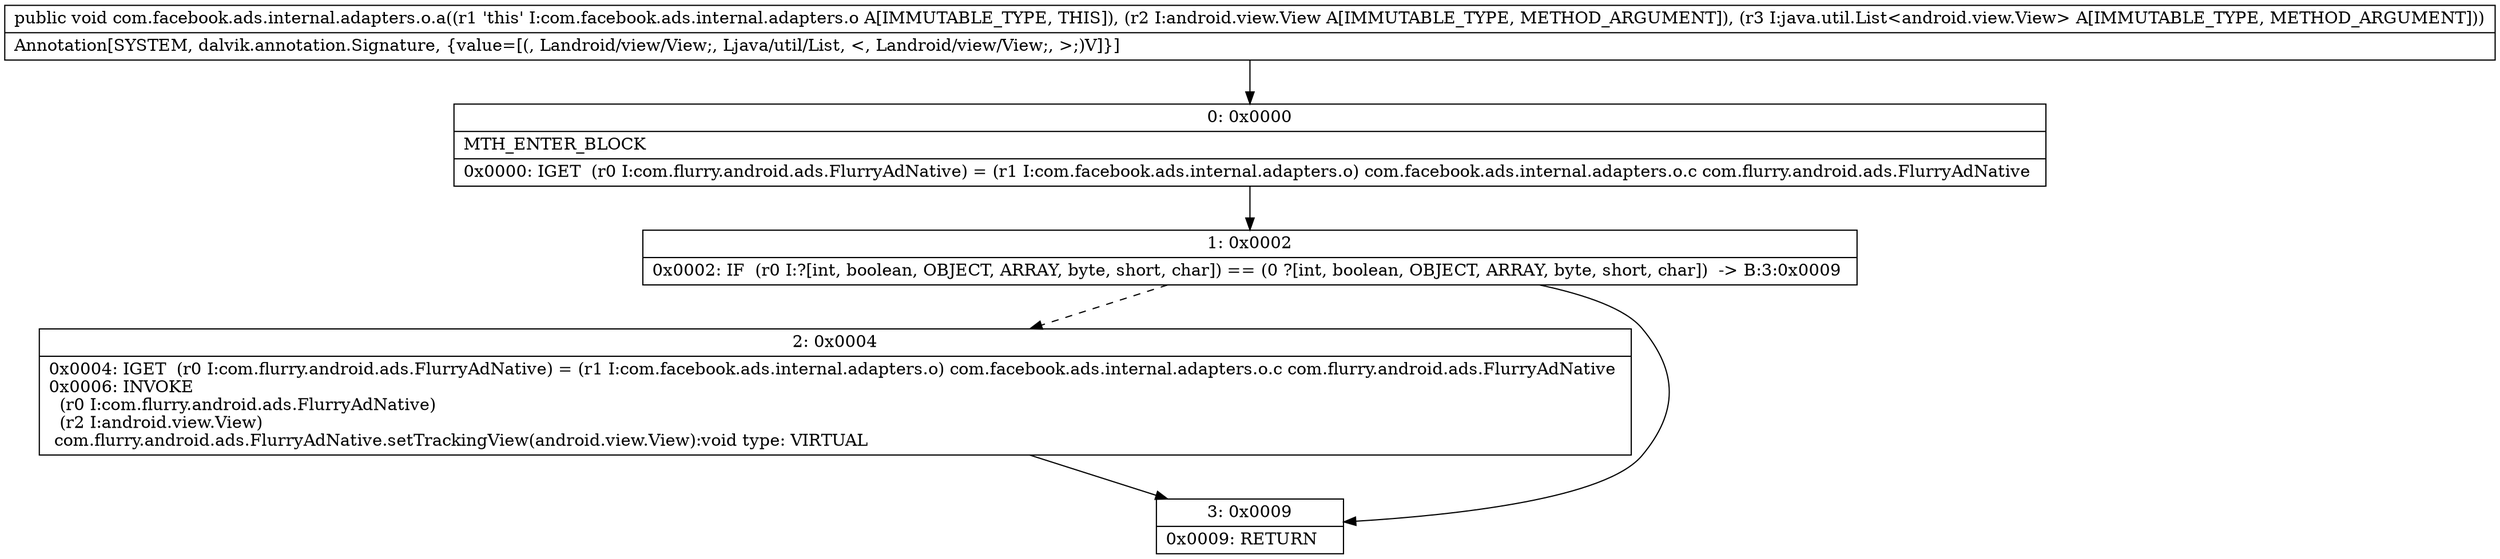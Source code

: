digraph "CFG forcom.facebook.ads.internal.adapters.o.a(Landroid\/view\/View;Ljava\/util\/List;)V" {
Node_0 [shape=record,label="{0\:\ 0x0000|MTH_ENTER_BLOCK\l|0x0000: IGET  (r0 I:com.flurry.android.ads.FlurryAdNative) = (r1 I:com.facebook.ads.internal.adapters.o) com.facebook.ads.internal.adapters.o.c com.flurry.android.ads.FlurryAdNative \l}"];
Node_1 [shape=record,label="{1\:\ 0x0002|0x0002: IF  (r0 I:?[int, boolean, OBJECT, ARRAY, byte, short, char]) == (0 ?[int, boolean, OBJECT, ARRAY, byte, short, char])  \-\> B:3:0x0009 \l}"];
Node_2 [shape=record,label="{2\:\ 0x0004|0x0004: IGET  (r0 I:com.flurry.android.ads.FlurryAdNative) = (r1 I:com.facebook.ads.internal.adapters.o) com.facebook.ads.internal.adapters.o.c com.flurry.android.ads.FlurryAdNative \l0x0006: INVOKE  \l  (r0 I:com.flurry.android.ads.FlurryAdNative)\l  (r2 I:android.view.View)\l com.flurry.android.ads.FlurryAdNative.setTrackingView(android.view.View):void type: VIRTUAL \l}"];
Node_3 [shape=record,label="{3\:\ 0x0009|0x0009: RETURN   \l}"];
MethodNode[shape=record,label="{public void com.facebook.ads.internal.adapters.o.a((r1 'this' I:com.facebook.ads.internal.adapters.o A[IMMUTABLE_TYPE, THIS]), (r2 I:android.view.View A[IMMUTABLE_TYPE, METHOD_ARGUMENT]), (r3 I:java.util.List\<android.view.View\> A[IMMUTABLE_TYPE, METHOD_ARGUMENT]))  | Annotation[SYSTEM, dalvik.annotation.Signature, \{value=[(, Landroid\/view\/View;, Ljava\/util\/List, \<, Landroid\/view\/View;, \>;)V]\}]\l}"];
MethodNode -> Node_0;
Node_0 -> Node_1;
Node_1 -> Node_2[style=dashed];
Node_1 -> Node_3;
Node_2 -> Node_3;
}

